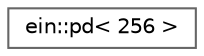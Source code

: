 digraph "Graphical Class Hierarchy"
{
 // LATEX_PDF_SIZE
  bgcolor="transparent";
  edge [fontname=Helvetica,fontsize=10,labelfontname=Helvetica,labelfontsize=10];
  node [fontname=Helvetica,fontsize=10,shape=box,height=0.2,width=0.4];
  rankdir="LR";
  Node0 [id="Node000000",label="ein::pd\< 256 \>",height=0.2,width=0.4,color="grey40", fillcolor="white", style="filled",URL="$d7/dc1/namespaceein.html#d2/d92/structein_1_1pd_3_01256_01_4",tooltip=" "];
}
